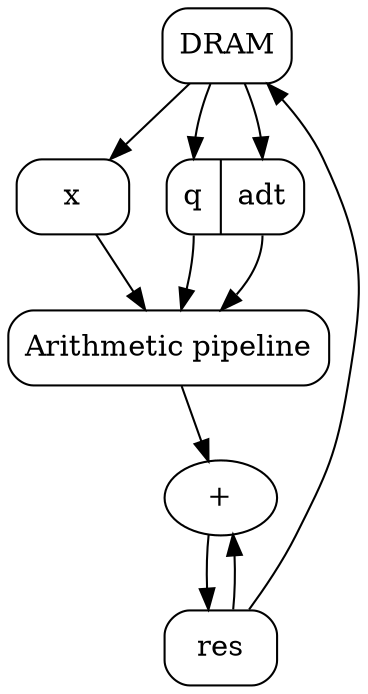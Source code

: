 digraph arch {
  node[style=rounded]
  DRAM [shape=box]
  subgraph {
    x [shape=box]
    cell [shape=record, label="<f0> q | <f1> adt"]
    arith [shape=box, style=rounded, label="Arithmetic pipeline"]
    add [label="+"]
    res [shape=box]
    x -> arith
    cell:<f0> -> arith
    cell:<f1> -> arith
    arith -> add
    add -> res
    res -> add
    res -> DRAM
  }
  DRAM -> x
  DRAM -> cell:<f0>
  DRAM -> cell:<f1>
}
